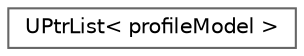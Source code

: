 digraph "Graphical Class Hierarchy"
{
 // LATEX_PDF_SIZE
  bgcolor="transparent";
  edge [fontname=Helvetica,fontsize=10,labelfontname=Helvetica,labelfontsize=10];
  node [fontname=Helvetica,fontsize=10,shape=box,height=0.2,width=0.4];
  rankdir="LR";
  Node0 [id="Node000000",label="UPtrList\< profileModel \>",height=0.2,width=0.4,color="grey40", fillcolor="white", style="filled",URL="$classFoam_1_1UPtrList.html",tooltip=" "];
}
